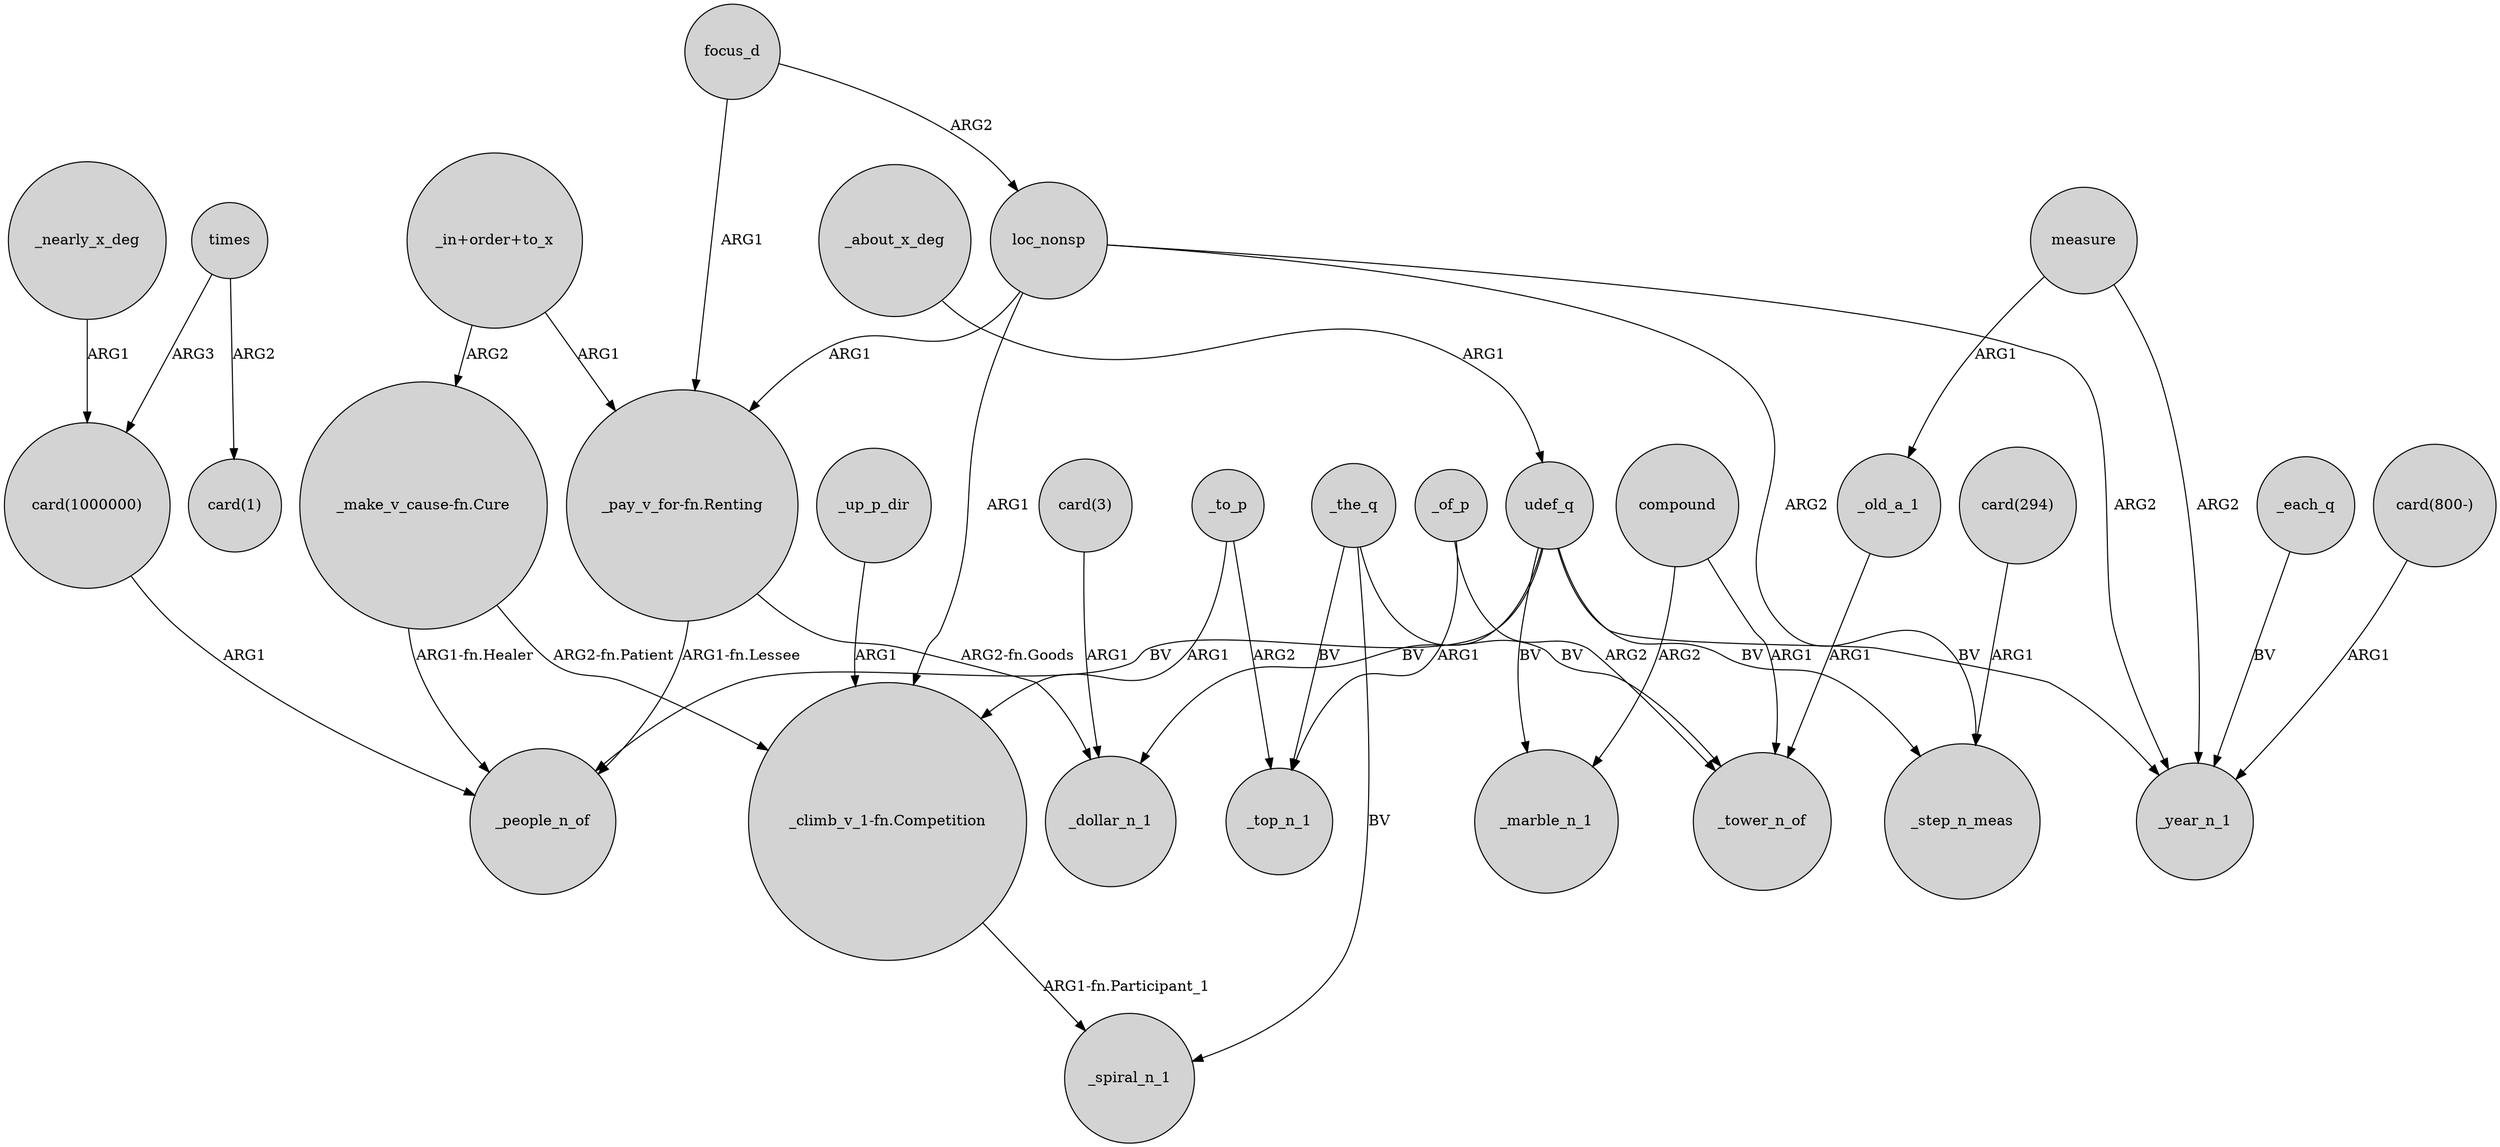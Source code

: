 digraph {
	node [shape=circle style=filled]
	udef_q -> _people_n_of [label=BV]
	"_make_v_cause-fn.Cure" -> _people_n_of [label="ARG1-fn.Healer"]
	_to_p -> "_climb_v_1-fn.Competition" [label=ARG1]
	loc_nonsp -> _step_n_meas [label=ARG2]
	_of_p -> _top_n_1 [label=ARG1]
	_to_p -> _top_n_1 [label=ARG2]
	"card(3)" -> _dollar_n_1 [label=ARG1]
	loc_nonsp -> "_climb_v_1-fn.Competition" [label=ARG1]
	"_in+order+to_x" -> "_make_v_cause-fn.Cure" [label=ARG2]
	times -> "card(1000000)" [label=ARG3]
	_up_p_dir -> "_climb_v_1-fn.Competition" [label=ARG1]
	times -> "card(1)" [label=ARG2]
	"_make_v_cause-fn.Cure" -> "_climb_v_1-fn.Competition" [label="ARG2-fn.Patient"]
	_each_q -> _year_n_1 [label=BV]
	focus_d -> loc_nonsp [label=ARG2]
	measure -> _old_a_1 [label=ARG1]
	"_climb_v_1-fn.Competition" -> _spiral_n_1 [label="ARG1-fn.Participant_1"]
	compound -> _marble_n_1 [label=ARG2]
	_the_q -> _spiral_n_1 [label=BV]
	"card(1000000)" -> _people_n_of [label=ARG1]
	loc_nonsp -> _year_n_1 [label=ARG2]
	_about_x_deg -> udef_q [label=ARG1]
	"_in+order+to_x" -> "_pay_v_for-fn.Renting" [label=ARG1]
	_of_p -> _tower_n_of [label=ARG2]
	udef_q -> _step_n_meas [label=BV]
	measure -> _year_n_1 [label=ARG2]
	_the_q -> _top_n_1 [label=BV]
	"card(800-)" -> _year_n_1 [label=ARG1]
	compound -> _tower_n_of [label=ARG1]
	udef_q -> _dollar_n_1 [label=BV]
	"card(294)" -> _step_n_meas [label=ARG1]
	udef_q -> _marble_n_1 [label=BV]
	focus_d -> "_pay_v_for-fn.Renting" [label=ARG1]
	udef_q -> _year_n_1 [label=BV]
	_nearly_x_deg -> "card(1000000)" [label=ARG1]
	"_pay_v_for-fn.Renting" -> _dollar_n_1 [label="ARG2-fn.Goods"]
	_the_q -> _tower_n_of [label=BV]
	"_pay_v_for-fn.Renting" -> _people_n_of [label="ARG1-fn.Lessee"]
	_old_a_1 -> _tower_n_of [label=ARG1]
	loc_nonsp -> "_pay_v_for-fn.Renting" [label=ARG1]
}
